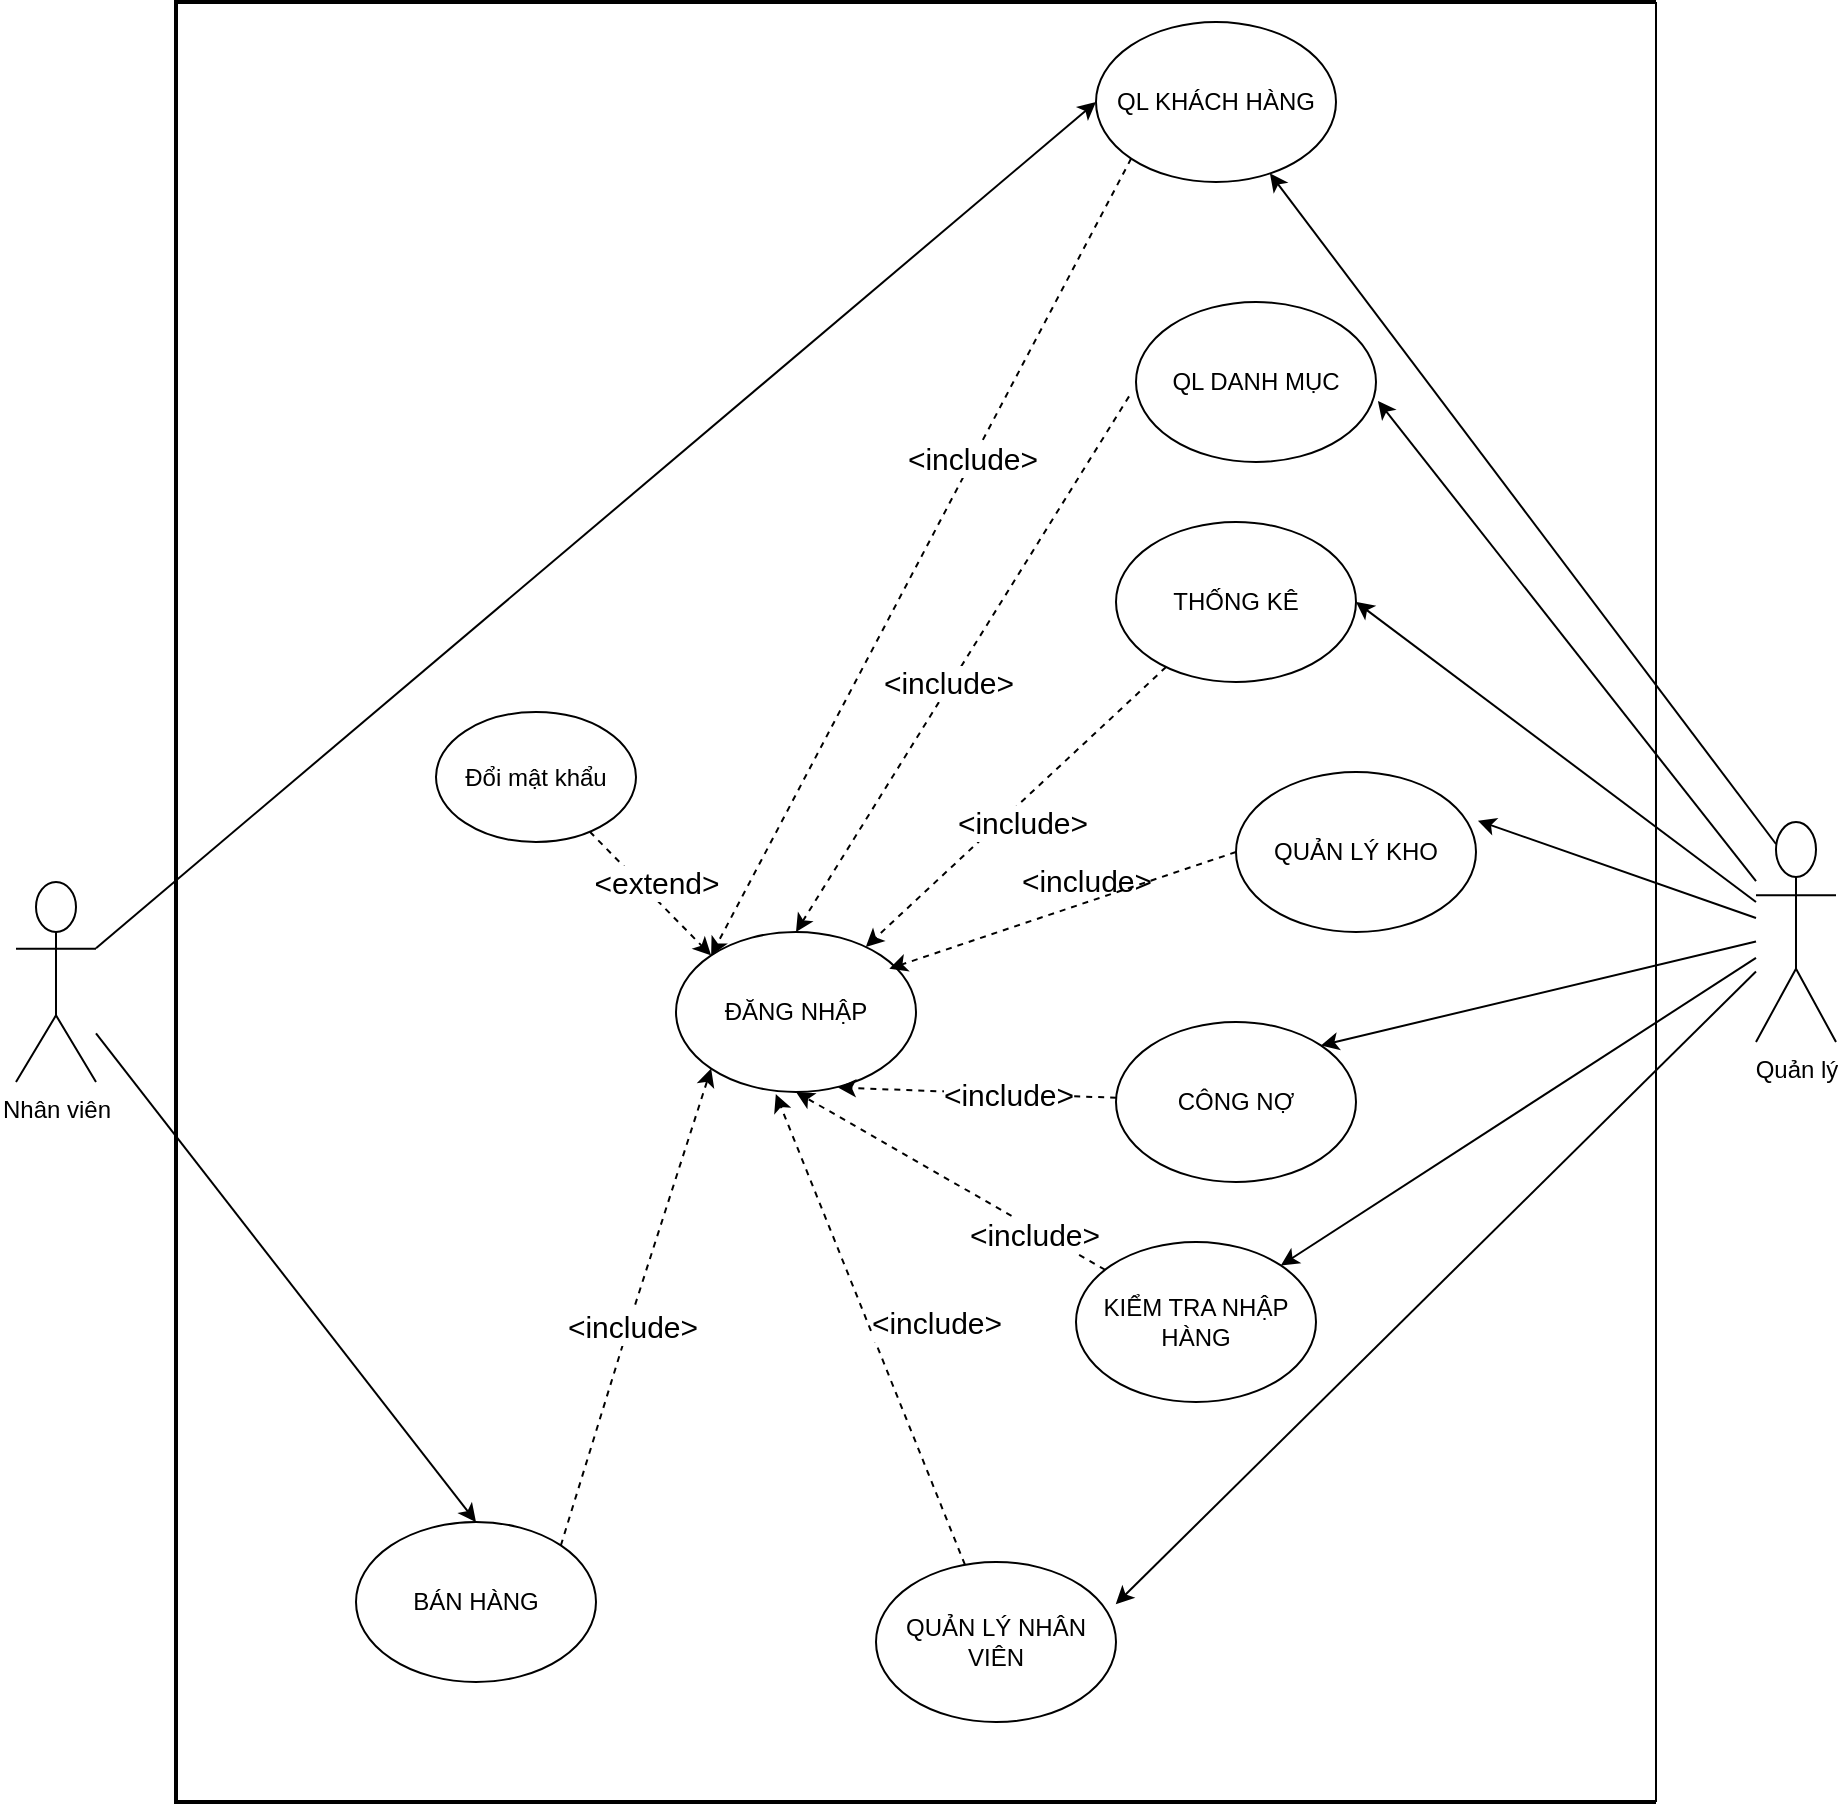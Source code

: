<mxfile version="13.10.0" type="github">
  <diagram id="lP1IpXQQeITOPNULEuL5" name="Page-1">
    <mxGraphModel dx="1635" dy="2071" grid="1" gridSize="10" guides="1" tooltips="1" connect="1" arrows="1" fold="1" page="1" pageScale="1" pageWidth="827" pageHeight="1169" math="0" shadow="0">
      <root>
        <mxCell id="0" />
        <mxCell id="1" parent="0" />
        <mxCell id="RbZct2MoRm9yDM0AL2yS-1" style="rounded=0;orthogonalLoop=1;jettySize=auto;html=1;entryX=0.5;entryY=0;entryDx=0;entryDy=0;" parent="1" source="RbZct2MoRm9yDM0AL2yS-3" target="RbZct2MoRm9yDM0AL2yS-11" edge="1">
          <mxGeometry relative="1" as="geometry">
            <mxPoint x="410" y="135" as="targetPoint" />
          </mxGeometry>
        </mxCell>
        <mxCell id="RbZct2MoRm9yDM0AL2yS-2" style="edgeStyle=none;rounded=0;orthogonalLoop=1;jettySize=auto;html=1;entryX=0;entryY=0.5;entryDx=0;entryDy=0;" parent="1" source="RbZct2MoRm9yDM0AL2yS-3" target="RbZct2MoRm9yDM0AL2yS-19" edge="1">
          <mxGeometry relative="1" as="geometry" />
        </mxCell>
        <mxCell id="RbZct2MoRm9yDM0AL2yS-3" value="Nhân viên" style="shape=umlActor;verticalLabelPosition=bottom;verticalAlign=top;html=1;outlineConnect=0;" parent="1" vertex="1">
          <mxGeometry x="110" y="160" width="40" height="100" as="geometry" />
        </mxCell>
        <mxCell id="RbZct2MoRm9yDM0AL2yS-4" style="edgeStyle=none;rounded=0;orthogonalLoop=1;jettySize=auto;html=1;entryX=0.999;entryY=0.264;entryDx=0;entryDy=0;entryPerimeter=0;" parent="1" source="RbZct2MoRm9yDM0AL2yS-10" target="RbZct2MoRm9yDM0AL2yS-13" edge="1">
          <mxGeometry relative="1" as="geometry" />
        </mxCell>
        <mxCell id="RbZct2MoRm9yDM0AL2yS-5" style="edgeStyle=none;rounded=0;orthogonalLoop=1;jettySize=auto;html=1;entryX=1.008;entryY=0.304;entryDx=0;entryDy=0;entryPerimeter=0;" parent="1" source="RbZct2MoRm9yDM0AL2yS-10" target="RbZct2MoRm9yDM0AL2yS-14" edge="1">
          <mxGeometry relative="1" as="geometry" />
        </mxCell>
        <mxCell id="RbZct2MoRm9yDM0AL2yS-6" style="edgeStyle=none;rounded=0;orthogonalLoop=1;jettySize=auto;html=1;entryX=1;entryY=0;entryDx=0;entryDy=0;" parent="1" source="RbZct2MoRm9yDM0AL2yS-10" target="RbZct2MoRm9yDM0AL2yS-20" edge="1">
          <mxGeometry relative="1" as="geometry" />
        </mxCell>
        <mxCell id="RbZct2MoRm9yDM0AL2yS-7" style="edgeStyle=none;rounded=0;orthogonalLoop=1;jettySize=auto;html=1;entryX=1;entryY=0;entryDx=0;entryDy=0;" parent="1" source="RbZct2MoRm9yDM0AL2yS-10" target="RbZct2MoRm9yDM0AL2yS-18" edge="1">
          <mxGeometry relative="1" as="geometry" />
        </mxCell>
        <mxCell id="RbZct2MoRm9yDM0AL2yS-8" style="edgeStyle=none;rounded=0;orthogonalLoop=1;jettySize=auto;html=1;entryX=1.008;entryY=0.618;entryDx=0;entryDy=0;entryPerimeter=0;" parent="1" source="RbZct2MoRm9yDM0AL2yS-10" target="RbZct2MoRm9yDM0AL2yS-17" edge="1">
          <mxGeometry relative="1" as="geometry" />
        </mxCell>
        <mxCell id="RbZct2MoRm9yDM0AL2yS-9" style="edgeStyle=none;rounded=0;orthogonalLoop=1;jettySize=auto;html=1;entryX=1;entryY=0.5;entryDx=0;entryDy=0;" parent="1" source="RbZct2MoRm9yDM0AL2yS-10" target="RbZct2MoRm9yDM0AL2yS-15" edge="1">
          <mxGeometry relative="1" as="geometry" />
        </mxCell>
        <mxCell id="RbZct2MoRm9yDM0AL2yS-10" value="Quản lý" style="shape=umlActor;verticalLabelPosition=bottom;verticalAlign=top;html=1;outlineConnect=0;" parent="1" vertex="1">
          <mxGeometry x="980" y="130" width="40" height="110" as="geometry" />
        </mxCell>
        <mxCell id="RbZct2MoRm9yDM0AL2yS-11" value="BÁN HÀNG" style="ellipse;whiteSpace=wrap;html=1;" parent="1" vertex="1">
          <mxGeometry x="280" y="480" width="120" height="80" as="geometry" />
        </mxCell>
        <mxCell id="RbZct2MoRm9yDM0AL2yS-12" style="edgeStyle=none;rounded=0;orthogonalLoop=1;jettySize=auto;html=1;dashed=1;entryX=0.416;entryY=1.013;entryDx=0;entryDy=0;entryPerimeter=0;" parent="1" source="RbZct2MoRm9yDM0AL2yS-13" target="RbZct2MoRm9yDM0AL2yS-16" edge="1">
          <mxGeometry relative="1" as="geometry" />
        </mxCell>
        <mxCell id="RbZct2MoRm9yDM0AL2yS-13" value="QUẢN LÝ NHÂN VIÊN" style="ellipse;whiteSpace=wrap;html=1;" parent="1" vertex="1">
          <mxGeometry x="540" y="500" width="120" height="80" as="geometry" />
        </mxCell>
        <mxCell id="RbZct2MoRm9yDM0AL2yS-14" value="QUẢN LÝ KHO" style="ellipse;whiteSpace=wrap;html=1;" parent="1" vertex="1">
          <mxGeometry x="720" y="105" width="120" height="80" as="geometry" />
        </mxCell>
        <mxCell id="RbZct2MoRm9yDM0AL2yS-15" value="THỐNG KÊ" style="ellipse;whiteSpace=wrap;html=1;" parent="1" vertex="1">
          <mxGeometry x="660" y="-20" width="120" height="80" as="geometry" />
        </mxCell>
        <mxCell id="RbZct2MoRm9yDM0AL2yS-16" value="ĐĂNG NHẬP" style="ellipse;whiteSpace=wrap;html=1;" parent="1" vertex="1">
          <mxGeometry x="440" y="185" width="120" height="80" as="geometry" />
        </mxCell>
        <mxCell id="RbZct2MoRm9yDM0AL2yS-17" value="QL DANH MỤC" style="ellipse;whiteSpace=wrap;html=1;" parent="1" vertex="1">
          <mxGeometry x="670" y="-130" width="120" height="80" as="geometry" />
        </mxCell>
        <mxCell id="RbZct2MoRm9yDM0AL2yS-18" value="KIỂM TRA NHẬP HÀNG" style="ellipse;whiteSpace=wrap;html=1;" parent="1" vertex="1">
          <mxGeometry x="640" y="340" width="120" height="80" as="geometry" />
        </mxCell>
        <mxCell id="RbZct2MoRm9yDM0AL2yS-19" value="QL KHÁCH HÀNG" style="ellipse;whiteSpace=wrap;html=1;" parent="1" vertex="1">
          <mxGeometry x="650" y="-270" width="120" height="80" as="geometry" />
        </mxCell>
        <mxCell id="RbZct2MoRm9yDM0AL2yS-20" value="CÔNG NỢ" style="ellipse;whiteSpace=wrap;html=1;" parent="1" vertex="1">
          <mxGeometry x="660" y="230" width="120" height="80" as="geometry" />
        </mxCell>
        <mxCell id="RbZct2MoRm9yDM0AL2yS-21" style="edgeStyle=none;rounded=0;orthogonalLoop=1;jettySize=auto;html=1;dashed=1;entryX=0.675;entryY=0.972;entryDx=0;entryDy=0;entryPerimeter=0;" parent="1" source="RbZct2MoRm9yDM0AL2yS-20" target="RbZct2MoRm9yDM0AL2yS-16" edge="1">
          <mxGeometry relative="1" as="geometry">
            <mxPoint x="640.002" y="288.127" as="sourcePoint" />
            <mxPoint x="525.494" y="329.996" as="targetPoint" />
          </mxGeometry>
        </mxCell>
        <mxCell id="RbZct2MoRm9yDM0AL2yS-22" style="edgeStyle=none;rounded=0;orthogonalLoop=1;jettySize=auto;html=1;dashed=1;entryX=0.5;entryY=1;entryDx=0;entryDy=0;" parent="1" source="RbZct2MoRm9yDM0AL2yS-18" target="RbZct2MoRm9yDM0AL2yS-16" edge="1">
          <mxGeometry relative="1" as="geometry">
            <mxPoint x="607.512" y="409.997" as="sourcePoint" />
            <mxPoint x="493.004" y="451.866" as="targetPoint" />
          </mxGeometry>
        </mxCell>
        <mxCell id="RbZct2MoRm9yDM0AL2yS-24" style="edgeStyle=none;rounded=0;orthogonalLoop=1;jettySize=auto;html=1;dashed=1;" parent="1" source="RbZct2MoRm9yDM0AL2yS-15" target="RbZct2MoRm9yDM0AL2yS-16" edge="1">
          <mxGeometry relative="1" as="geometry">
            <mxPoint x="693.563" y="379.67" as="sourcePoint" />
            <mxPoint x="520" y="285" as="targetPoint" />
          </mxGeometry>
        </mxCell>
        <mxCell id="RbZct2MoRm9yDM0AL2yS-25" style="edgeStyle=none;rounded=0;orthogonalLoop=1;jettySize=auto;html=1;dashed=1;entryX=0.5;entryY=0;entryDx=0;entryDy=0;exitX=-0.029;exitY=0.59;exitDx=0;exitDy=0;exitPerimeter=0;" parent="1" source="RbZct2MoRm9yDM0AL2yS-17" target="RbZct2MoRm9yDM0AL2yS-16" edge="1">
          <mxGeometry relative="1" as="geometry">
            <mxPoint x="703.563" y="389.67" as="sourcePoint" />
            <mxPoint x="530" y="295" as="targetPoint" />
          </mxGeometry>
        </mxCell>
        <mxCell id="RbZct2MoRm9yDM0AL2yS-26" style="edgeStyle=none;rounded=0;orthogonalLoop=1;jettySize=auto;html=1;dashed=1;exitX=1;exitY=0;exitDx=0;exitDy=0;entryX=0;entryY=1;entryDx=0;entryDy=0;" parent="1" source="RbZct2MoRm9yDM0AL2yS-11" target="RbZct2MoRm9yDM0AL2yS-16" edge="1">
          <mxGeometry relative="1" as="geometry">
            <mxPoint x="477.574" y="501.716" as="sourcePoint" />
            <mxPoint x="320" y="230" as="targetPoint" />
            <Array as="points">
              <mxPoint x="420" y="370" />
            </Array>
          </mxGeometry>
        </mxCell>
        <mxCell id="RbZct2MoRm9yDM0AL2yS-27" value="&amp;lt;include&amp;gt;" style="edgeLabel;html=1;align=center;verticalAlign=middle;resizable=0;points=[];fontSize=15;" parent="RbZct2MoRm9yDM0AL2yS-26" vertex="1" connectable="0">
          <mxGeometry x="-0.08" y="-1" relative="1" as="geometry">
            <mxPoint as="offset" />
          </mxGeometry>
        </mxCell>
        <mxCell id="RbZct2MoRm9yDM0AL2yS-28" style="edgeStyle=none;rounded=0;orthogonalLoop=1;jettySize=auto;html=1;dashed=1;exitX=0;exitY=1;exitDx=0;exitDy=0;entryX=0;entryY=0;entryDx=0;entryDy=0;" parent="1" source="RbZct2MoRm9yDM0AL2yS-19" target="RbZct2MoRm9yDM0AL2yS-16" edge="1">
          <mxGeometry relative="1" as="geometry">
            <mxPoint x="677.574" y="561.716" as="sourcePoint" />
            <mxPoint x="520" y="290" as="targetPoint" />
          </mxGeometry>
        </mxCell>
        <mxCell id="RbZct2MoRm9yDM0AL2yS-29" value="&amp;lt;include&amp;gt;" style="edgeLabel;html=1;align=center;verticalAlign=middle;resizable=0;points=[];fontSize=15;" parent="1" vertex="1" connectable="0">
          <mxGeometry x="570.003" y="379.997" as="geometry" />
        </mxCell>
        <mxCell id="RbZct2MoRm9yDM0AL2yS-30" value="&amp;lt;include&amp;gt;" style="edgeLabel;html=1;align=center;verticalAlign=middle;resizable=0;points=[];fontSize=15;" parent="1" vertex="1" connectable="0">
          <mxGeometry x="450.003" y="399.997" as="geometry">
            <mxPoint x="169" y="-64" as="offset" />
          </mxGeometry>
        </mxCell>
        <mxCell id="RbZct2MoRm9yDM0AL2yS-31" value="&amp;lt;include&amp;gt;" style="edgeLabel;html=1;align=center;verticalAlign=middle;resizable=0;points=[];fontSize=15;" parent="1" vertex="1" connectable="0">
          <mxGeometry x="430.003" y="389.997" as="geometry">
            <mxPoint x="176" y="-124" as="offset" />
          </mxGeometry>
        </mxCell>
        <mxCell id="RbZct2MoRm9yDM0AL2yS-32" value="&amp;lt;include&amp;gt;" style="edgeLabel;html=1;align=center;verticalAlign=middle;resizable=0;points=[];fontSize=15;" parent="1" vertex="1" connectable="0">
          <mxGeometry x="477.303" y="389.997" as="geometry">
            <mxPoint x="167" y="-231" as="offset" />
          </mxGeometry>
        </mxCell>
        <mxCell id="RbZct2MoRm9yDM0AL2yS-33" value="&amp;lt;include&amp;gt;" style="edgeLabel;html=1;align=center;verticalAlign=middle;resizable=0;points=[];fontSize=15;" parent="1" vertex="1" connectable="0">
          <mxGeometry x="467.303" y="432.127" as="geometry">
            <mxPoint x="145" y="-302" as="offset" />
          </mxGeometry>
        </mxCell>
        <mxCell id="RbZct2MoRm9yDM0AL2yS-34" value="&amp;lt;include&amp;gt;" style="edgeLabel;html=1;align=center;verticalAlign=middle;resizable=0;points=[];fontSize=15;" parent="1" vertex="1" connectable="0">
          <mxGeometry x="477.303" y="442.127" as="geometry">
            <mxPoint x="98" y="-382" as="offset" />
          </mxGeometry>
        </mxCell>
        <mxCell id="RbZct2MoRm9yDM0AL2yS-35" value="&amp;lt;include&amp;gt;" style="edgeLabel;html=1;align=center;verticalAlign=middle;resizable=0;points=[];fontSize=15;" parent="1" vertex="1" connectable="0">
          <mxGeometry x="540.003" y="349.997" as="geometry">
            <mxPoint x="48" y="-402" as="offset" />
          </mxGeometry>
        </mxCell>
        <mxCell id="RbZct2MoRm9yDM0AL2yS-36" style="rounded=0;orthogonalLoop=1;jettySize=auto;html=1;exitX=0.25;exitY=0.1;exitDx=0;exitDy=0;exitPerimeter=0;" parent="1" source="RbZct2MoRm9yDM0AL2yS-10" target="RbZct2MoRm9yDM0AL2yS-19" edge="1">
          <mxGeometry relative="1" as="geometry">
            <mxPoint x="980" y="70" as="sourcePoint" />
            <mxPoint x="820" y="-184.14" as="targetPoint" />
          </mxGeometry>
        </mxCell>
        <mxCell id="RbZct2MoRm9yDM0AL2yS-37" style="edgeStyle=none;rounded=0;orthogonalLoop=1;jettySize=auto;html=1;entryX=0;entryY=0.333;entryDx=0;entryDy=0;entryPerimeter=0;dashed=1;fontSize=15;" parent="1" source="RbZct2MoRm9yDM0AL2yS-3" target="RbZct2MoRm9yDM0AL2yS-3" edge="1">
          <mxGeometry relative="1" as="geometry" />
        </mxCell>
        <mxCell id="RbZct2MoRm9yDM0AL2yS-38" value="" style="strokeWidth=2;html=1;shape=mxgraph.flowchart.annotation_1;align=left;pointerEvents=1;fontSize=15;" parent="1" vertex="1">
          <mxGeometry x="190" y="-280" width="740" height="900" as="geometry" />
        </mxCell>
        <mxCell id="RbZct2MoRm9yDM0AL2yS-39" value="" style="endArrow=none;html=1;fontSize=15;entryX=1;entryY=0;entryDx=0;entryDy=0;entryPerimeter=0;exitX=1;exitY=1;exitDx=0;exitDy=0;exitPerimeter=0;" parent="1" source="RbZct2MoRm9yDM0AL2yS-38" target="RbZct2MoRm9yDM0AL2yS-38" edge="1">
          <mxGeometry width="50" height="50" relative="1" as="geometry">
            <mxPoint x="990" y="-20" as="sourcePoint" />
            <mxPoint x="1040" y="-70" as="targetPoint" />
          </mxGeometry>
        </mxCell>
        <mxCell id="RbZct2MoRm9yDM0AL2yS-46" style="rounded=0;orthogonalLoop=1;jettySize=auto;html=1;entryX=0;entryY=0;entryDx=0;entryDy=0;dashed=1;" parent="1" source="RbZct2MoRm9yDM0AL2yS-41" target="RbZct2MoRm9yDM0AL2yS-16" edge="1">
          <mxGeometry relative="1" as="geometry" />
        </mxCell>
        <mxCell id="RbZct2MoRm9yDM0AL2yS-47" value="&amp;lt;extend&amp;gt;" style="edgeLabel;html=1;align=center;verticalAlign=middle;resizable=0;points=[];fontSize=15;" parent="RbZct2MoRm9yDM0AL2yS-46" vertex="1" connectable="0">
          <mxGeometry x="-0.334" relative="1" as="geometry">
            <mxPoint x="12.85" y="4.39" as="offset" />
          </mxGeometry>
        </mxCell>
        <mxCell id="RbZct2MoRm9yDM0AL2yS-41" value="Đổi mật khẩu" style="ellipse;whiteSpace=wrap;html=1;" parent="1" vertex="1">
          <mxGeometry x="320" y="75" width="100" height="65" as="geometry" />
        </mxCell>
        <mxCell id="v9m13XhCE3UVgmr0lGia-3" style="edgeStyle=none;rounded=0;orthogonalLoop=1;jettySize=auto;html=1;dashed=1;exitX=0;exitY=0.5;exitDx=0;exitDy=0;" edge="1" parent="1" source="RbZct2MoRm9yDM0AL2yS-14">
          <mxGeometry relative="1" as="geometry">
            <mxPoint x="693.33" y="76.66" as="sourcePoint" />
            <mxPoint x="546.663" y="203.336" as="targetPoint" />
          </mxGeometry>
        </mxCell>
      </root>
    </mxGraphModel>
  </diagram>
</mxfile>
